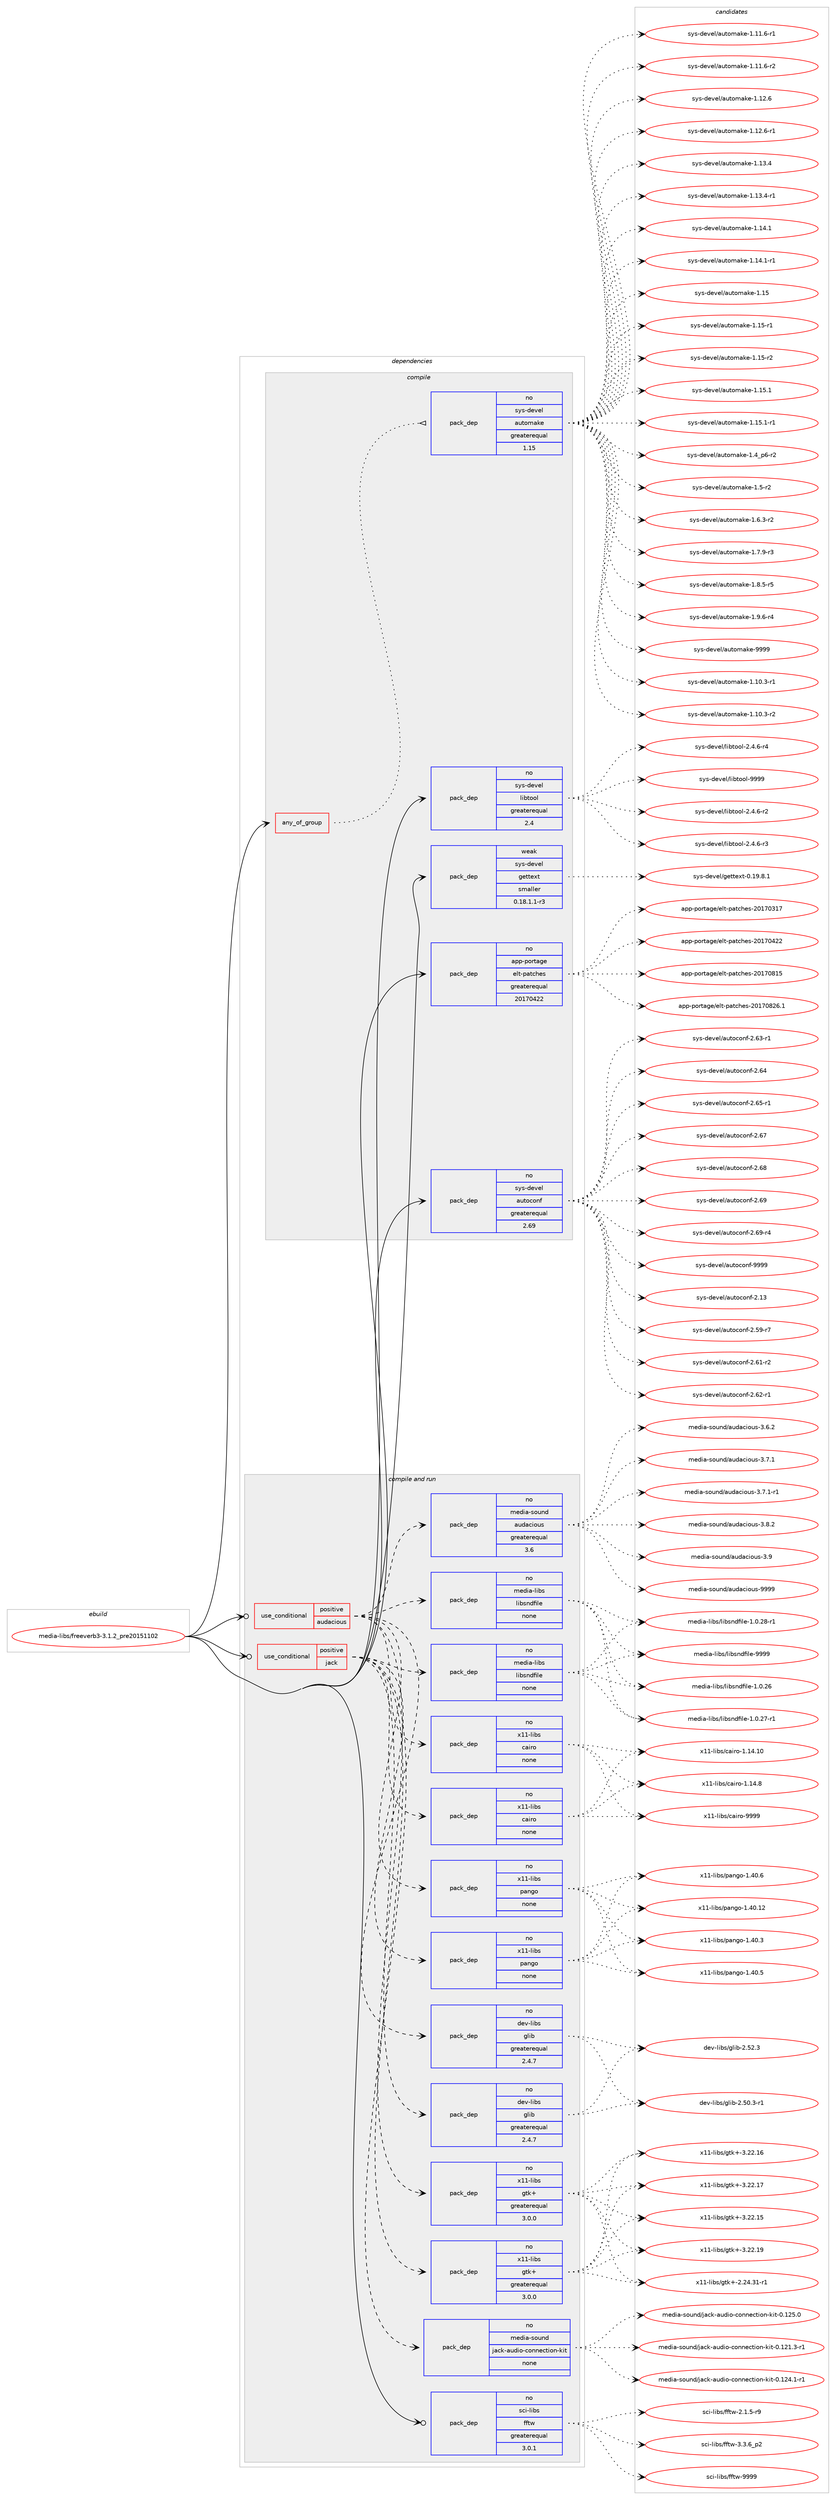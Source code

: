 digraph prolog {

# *************
# Graph options
# *************

newrank=true;
concentrate=true;
compound=true;
graph [rankdir=LR,fontname=Helvetica,fontsize=10,ranksep=1.5];#, ranksep=2.5, nodesep=0.2];
edge  [arrowhead=vee];
node  [fontname=Helvetica,fontsize=10];

# **********
# The ebuild
# **********

subgraph cluster_leftcol {
color=gray;
rank=same;
label=<<i>ebuild</i>>;
id [label="media-libs/freeverb3-3.1.2_pre20151102", color=red, width=4, href="../media-libs/freeverb3-3.1.2_pre20151102.svg"];
}

# ****************
# The dependencies
# ****************

subgraph cluster_midcol {
color=gray;
label=<<i>dependencies</i>>;
subgraph cluster_compile {
fillcolor="#eeeeee";
style=filled;
label=<<i>compile</i>>;
subgraph any5389 {
dependency360358 [label=<<TABLE BORDER="0" CELLBORDER="1" CELLSPACING="0" CELLPADDING="4"><TR><TD CELLPADDING="10">any_of_group</TD></TR></TABLE>>, shape=none, color=red];subgraph pack265925 {
dependency360359 [label=<<TABLE BORDER="0" CELLBORDER="1" CELLSPACING="0" CELLPADDING="4" WIDTH="220"><TR><TD ROWSPAN="6" CELLPADDING="30">pack_dep</TD></TR><TR><TD WIDTH="110">no</TD></TR><TR><TD>sys-devel</TD></TR><TR><TD>automake</TD></TR><TR><TD>greaterequal</TD></TR><TR><TD>1.15</TD></TR></TABLE>>, shape=none, color=blue];
}
dependency360358:e -> dependency360359:w [weight=20,style="dotted",arrowhead="oinv"];
}
id:e -> dependency360358:w [weight=20,style="solid",arrowhead="vee"];
subgraph pack265926 {
dependency360360 [label=<<TABLE BORDER="0" CELLBORDER="1" CELLSPACING="0" CELLPADDING="4" WIDTH="220"><TR><TD ROWSPAN="6" CELLPADDING="30">pack_dep</TD></TR><TR><TD WIDTH="110">no</TD></TR><TR><TD>app-portage</TD></TR><TR><TD>elt-patches</TD></TR><TR><TD>greaterequal</TD></TR><TR><TD>20170422</TD></TR></TABLE>>, shape=none, color=blue];
}
id:e -> dependency360360:w [weight=20,style="solid",arrowhead="vee"];
subgraph pack265927 {
dependency360361 [label=<<TABLE BORDER="0" CELLBORDER="1" CELLSPACING="0" CELLPADDING="4" WIDTH="220"><TR><TD ROWSPAN="6" CELLPADDING="30">pack_dep</TD></TR><TR><TD WIDTH="110">no</TD></TR><TR><TD>sys-devel</TD></TR><TR><TD>autoconf</TD></TR><TR><TD>greaterequal</TD></TR><TR><TD>2.69</TD></TR></TABLE>>, shape=none, color=blue];
}
id:e -> dependency360361:w [weight=20,style="solid",arrowhead="vee"];
subgraph pack265928 {
dependency360362 [label=<<TABLE BORDER="0" CELLBORDER="1" CELLSPACING="0" CELLPADDING="4" WIDTH="220"><TR><TD ROWSPAN="6" CELLPADDING="30">pack_dep</TD></TR><TR><TD WIDTH="110">no</TD></TR><TR><TD>sys-devel</TD></TR><TR><TD>libtool</TD></TR><TR><TD>greaterequal</TD></TR><TR><TD>2.4</TD></TR></TABLE>>, shape=none, color=blue];
}
id:e -> dependency360362:w [weight=20,style="solid",arrowhead="vee"];
subgraph pack265929 {
dependency360363 [label=<<TABLE BORDER="0" CELLBORDER="1" CELLSPACING="0" CELLPADDING="4" WIDTH="220"><TR><TD ROWSPAN="6" CELLPADDING="30">pack_dep</TD></TR><TR><TD WIDTH="110">weak</TD></TR><TR><TD>sys-devel</TD></TR><TR><TD>gettext</TD></TR><TR><TD>smaller</TD></TR><TR><TD>0.18.1.1-r3</TD></TR></TABLE>>, shape=none, color=blue];
}
id:e -> dependency360363:w [weight=20,style="solid",arrowhead="vee"];
}
subgraph cluster_compileandrun {
fillcolor="#eeeeee";
style=filled;
label=<<i>compile and run</i>>;
subgraph cond88916 {
dependency360364 [label=<<TABLE BORDER="0" CELLBORDER="1" CELLSPACING="0" CELLPADDING="4"><TR><TD ROWSPAN="3" CELLPADDING="10">use_conditional</TD></TR><TR><TD>positive</TD></TR><TR><TD>audacious</TD></TR></TABLE>>, shape=none, color=red];
subgraph pack265930 {
dependency360365 [label=<<TABLE BORDER="0" CELLBORDER="1" CELLSPACING="0" CELLPADDING="4" WIDTH="220"><TR><TD ROWSPAN="6" CELLPADDING="30">pack_dep</TD></TR><TR><TD WIDTH="110">no</TD></TR><TR><TD>media-sound</TD></TR><TR><TD>audacious</TD></TR><TR><TD>greaterequal</TD></TR><TR><TD>3.6</TD></TR></TABLE>>, shape=none, color=blue];
}
dependency360364:e -> dependency360365:w [weight=20,style="dashed",arrowhead="vee"];
subgraph pack265931 {
dependency360366 [label=<<TABLE BORDER="0" CELLBORDER="1" CELLSPACING="0" CELLPADDING="4" WIDTH="220"><TR><TD ROWSPAN="6" CELLPADDING="30">pack_dep</TD></TR><TR><TD WIDTH="110">no</TD></TR><TR><TD>dev-libs</TD></TR><TR><TD>glib</TD></TR><TR><TD>greaterequal</TD></TR><TR><TD>2.4.7</TD></TR></TABLE>>, shape=none, color=blue];
}
dependency360364:e -> dependency360366:w [weight=20,style="dashed",arrowhead="vee"];
subgraph pack265932 {
dependency360367 [label=<<TABLE BORDER="0" CELLBORDER="1" CELLSPACING="0" CELLPADDING="4" WIDTH="220"><TR><TD ROWSPAN="6" CELLPADDING="30">pack_dep</TD></TR><TR><TD WIDTH="110">no</TD></TR><TR><TD>x11-libs</TD></TR><TR><TD>gtk+</TD></TR><TR><TD>greaterequal</TD></TR><TR><TD>3.0.0</TD></TR></TABLE>>, shape=none, color=blue];
}
dependency360364:e -> dependency360367:w [weight=20,style="dashed",arrowhead="vee"];
subgraph pack265933 {
dependency360368 [label=<<TABLE BORDER="0" CELLBORDER="1" CELLSPACING="0" CELLPADDING="4" WIDTH="220"><TR><TD ROWSPAN="6" CELLPADDING="30">pack_dep</TD></TR><TR><TD WIDTH="110">no</TD></TR><TR><TD>x11-libs</TD></TR><TR><TD>pango</TD></TR><TR><TD>none</TD></TR><TR><TD></TD></TR></TABLE>>, shape=none, color=blue];
}
dependency360364:e -> dependency360368:w [weight=20,style="dashed",arrowhead="vee"];
subgraph pack265934 {
dependency360369 [label=<<TABLE BORDER="0" CELLBORDER="1" CELLSPACING="0" CELLPADDING="4" WIDTH="220"><TR><TD ROWSPAN="6" CELLPADDING="30">pack_dep</TD></TR><TR><TD WIDTH="110">no</TD></TR><TR><TD>x11-libs</TD></TR><TR><TD>cairo</TD></TR><TR><TD>none</TD></TR><TR><TD></TD></TR></TABLE>>, shape=none, color=blue];
}
dependency360364:e -> dependency360369:w [weight=20,style="dashed",arrowhead="vee"];
subgraph pack265935 {
dependency360370 [label=<<TABLE BORDER="0" CELLBORDER="1" CELLSPACING="0" CELLPADDING="4" WIDTH="220"><TR><TD ROWSPAN="6" CELLPADDING="30">pack_dep</TD></TR><TR><TD WIDTH="110">no</TD></TR><TR><TD>media-libs</TD></TR><TR><TD>libsndfile</TD></TR><TR><TD>none</TD></TR><TR><TD></TD></TR></TABLE>>, shape=none, color=blue];
}
dependency360364:e -> dependency360370:w [weight=20,style="dashed",arrowhead="vee"];
}
id:e -> dependency360364:w [weight=20,style="solid",arrowhead="odotvee"];
subgraph cond88917 {
dependency360371 [label=<<TABLE BORDER="0" CELLBORDER="1" CELLSPACING="0" CELLPADDING="4"><TR><TD ROWSPAN="3" CELLPADDING="10">use_conditional</TD></TR><TR><TD>positive</TD></TR><TR><TD>jack</TD></TR></TABLE>>, shape=none, color=red];
subgraph pack265936 {
dependency360372 [label=<<TABLE BORDER="0" CELLBORDER="1" CELLSPACING="0" CELLPADDING="4" WIDTH="220"><TR><TD ROWSPAN="6" CELLPADDING="30">pack_dep</TD></TR><TR><TD WIDTH="110">no</TD></TR><TR><TD>media-sound</TD></TR><TR><TD>jack-audio-connection-kit</TD></TR><TR><TD>none</TD></TR><TR><TD></TD></TR></TABLE>>, shape=none, color=blue];
}
dependency360371:e -> dependency360372:w [weight=20,style="dashed",arrowhead="vee"];
subgraph pack265937 {
dependency360373 [label=<<TABLE BORDER="0" CELLBORDER="1" CELLSPACING="0" CELLPADDING="4" WIDTH="220"><TR><TD ROWSPAN="6" CELLPADDING="30">pack_dep</TD></TR><TR><TD WIDTH="110">no</TD></TR><TR><TD>dev-libs</TD></TR><TR><TD>glib</TD></TR><TR><TD>greaterequal</TD></TR><TR><TD>2.4.7</TD></TR></TABLE>>, shape=none, color=blue];
}
dependency360371:e -> dependency360373:w [weight=20,style="dashed",arrowhead="vee"];
subgraph pack265938 {
dependency360374 [label=<<TABLE BORDER="0" CELLBORDER="1" CELLSPACING="0" CELLPADDING="4" WIDTH="220"><TR><TD ROWSPAN="6" CELLPADDING="30">pack_dep</TD></TR><TR><TD WIDTH="110">no</TD></TR><TR><TD>x11-libs</TD></TR><TR><TD>gtk+</TD></TR><TR><TD>greaterequal</TD></TR><TR><TD>3.0.0</TD></TR></TABLE>>, shape=none, color=blue];
}
dependency360371:e -> dependency360374:w [weight=20,style="dashed",arrowhead="vee"];
subgraph pack265939 {
dependency360375 [label=<<TABLE BORDER="0" CELLBORDER="1" CELLSPACING="0" CELLPADDING="4" WIDTH="220"><TR><TD ROWSPAN="6" CELLPADDING="30">pack_dep</TD></TR><TR><TD WIDTH="110">no</TD></TR><TR><TD>x11-libs</TD></TR><TR><TD>pango</TD></TR><TR><TD>none</TD></TR><TR><TD></TD></TR></TABLE>>, shape=none, color=blue];
}
dependency360371:e -> dependency360375:w [weight=20,style="dashed",arrowhead="vee"];
subgraph pack265940 {
dependency360376 [label=<<TABLE BORDER="0" CELLBORDER="1" CELLSPACING="0" CELLPADDING="4" WIDTH="220"><TR><TD ROWSPAN="6" CELLPADDING="30">pack_dep</TD></TR><TR><TD WIDTH="110">no</TD></TR><TR><TD>x11-libs</TD></TR><TR><TD>cairo</TD></TR><TR><TD>none</TD></TR><TR><TD></TD></TR></TABLE>>, shape=none, color=blue];
}
dependency360371:e -> dependency360376:w [weight=20,style="dashed",arrowhead="vee"];
subgraph pack265941 {
dependency360377 [label=<<TABLE BORDER="0" CELLBORDER="1" CELLSPACING="0" CELLPADDING="4" WIDTH="220"><TR><TD ROWSPAN="6" CELLPADDING="30">pack_dep</TD></TR><TR><TD WIDTH="110">no</TD></TR><TR><TD>media-libs</TD></TR><TR><TD>libsndfile</TD></TR><TR><TD>none</TD></TR><TR><TD></TD></TR></TABLE>>, shape=none, color=blue];
}
dependency360371:e -> dependency360377:w [weight=20,style="dashed",arrowhead="vee"];
}
id:e -> dependency360371:w [weight=20,style="solid",arrowhead="odotvee"];
subgraph pack265942 {
dependency360378 [label=<<TABLE BORDER="0" CELLBORDER="1" CELLSPACING="0" CELLPADDING="4" WIDTH="220"><TR><TD ROWSPAN="6" CELLPADDING="30">pack_dep</TD></TR><TR><TD WIDTH="110">no</TD></TR><TR><TD>sci-libs</TD></TR><TR><TD>fftw</TD></TR><TR><TD>greaterequal</TD></TR><TR><TD>3.0.1</TD></TR></TABLE>>, shape=none, color=blue];
}
id:e -> dependency360378:w [weight=20,style="solid",arrowhead="odotvee"];
}
subgraph cluster_run {
fillcolor="#eeeeee";
style=filled;
label=<<i>run</i>>;
}
}

# **************
# The candidates
# **************

subgraph cluster_choices {
rank=same;
color=gray;
label=<<i>candidates</i>>;

subgraph choice265925 {
color=black;
nodesep=1;
choice11512111545100101118101108479711711611110997107101454946494846514511449 [label="sys-devel/automake-1.10.3-r1", color=red, width=4,href="../sys-devel/automake-1.10.3-r1.svg"];
choice11512111545100101118101108479711711611110997107101454946494846514511450 [label="sys-devel/automake-1.10.3-r2", color=red, width=4,href="../sys-devel/automake-1.10.3-r2.svg"];
choice11512111545100101118101108479711711611110997107101454946494946544511449 [label="sys-devel/automake-1.11.6-r1", color=red, width=4,href="../sys-devel/automake-1.11.6-r1.svg"];
choice11512111545100101118101108479711711611110997107101454946494946544511450 [label="sys-devel/automake-1.11.6-r2", color=red, width=4,href="../sys-devel/automake-1.11.6-r2.svg"];
choice1151211154510010111810110847971171161111099710710145494649504654 [label="sys-devel/automake-1.12.6", color=red, width=4,href="../sys-devel/automake-1.12.6.svg"];
choice11512111545100101118101108479711711611110997107101454946495046544511449 [label="sys-devel/automake-1.12.6-r1", color=red, width=4,href="../sys-devel/automake-1.12.6-r1.svg"];
choice1151211154510010111810110847971171161111099710710145494649514652 [label="sys-devel/automake-1.13.4", color=red, width=4,href="../sys-devel/automake-1.13.4.svg"];
choice11512111545100101118101108479711711611110997107101454946495146524511449 [label="sys-devel/automake-1.13.4-r1", color=red, width=4,href="../sys-devel/automake-1.13.4-r1.svg"];
choice1151211154510010111810110847971171161111099710710145494649524649 [label="sys-devel/automake-1.14.1", color=red, width=4,href="../sys-devel/automake-1.14.1.svg"];
choice11512111545100101118101108479711711611110997107101454946495246494511449 [label="sys-devel/automake-1.14.1-r1", color=red, width=4,href="../sys-devel/automake-1.14.1-r1.svg"];
choice115121115451001011181011084797117116111109971071014549464953 [label="sys-devel/automake-1.15", color=red, width=4,href="../sys-devel/automake-1.15.svg"];
choice1151211154510010111810110847971171161111099710710145494649534511449 [label="sys-devel/automake-1.15-r1", color=red, width=4,href="../sys-devel/automake-1.15-r1.svg"];
choice1151211154510010111810110847971171161111099710710145494649534511450 [label="sys-devel/automake-1.15-r2", color=red, width=4,href="../sys-devel/automake-1.15-r2.svg"];
choice1151211154510010111810110847971171161111099710710145494649534649 [label="sys-devel/automake-1.15.1", color=red, width=4,href="../sys-devel/automake-1.15.1.svg"];
choice11512111545100101118101108479711711611110997107101454946495346494511449 [label="sys-devel/automake-1.15.1-r1", color=red, width=4,href="../sys-devel/automake-1.15.1-r1.svg"];
choice115121115451001011181011084797117116111109971071014549465295112544511450 [label="sys-devel/automake-1.4_p6-r2", color=red, width=4,href="../sys-devel/automake-1.4_p6-r2.svg"];
choice11512111545100101118101108479711711611110997107101454946534511450 [label="sys-devel/automake-1.5-r2", color=red, width=4,href="../sys-devel/automake-1.5-r2.svg"];
choice115121115451001011181011084797117116111109971071014549465446514511450 [label="sys-devel/automake-1.6.3-r2", color=red, width=4,href="../sys-devel/automake-1.6.3-r2.svg"];
choice115121115451001011181011084797117116111109971071014549465546574511451 [label="sys-devel/automake-1.7.9-r3", color=red, width=4,href="../sys-devel/automake-1.7.9-r3.svg"];
choice115121115451001011181011084797117116111109971071014549465646534511453 [label="sys-devel/automake-1.8.5-r5", color=red, width=4,href="../sys-devel/automake-1.8.5-r5.svg"];
choice115121115451001011181011084797117116111109971071014549465746544511452 [label="sys-devel/automake-1.9.6-r4", color=red, width=4,href="../sys-devel/automake-1.9.6-r4.svg"];
choice115121115451001011181011084797117116111109971071014557575757 [label="sys-devel/automake-9999", color=red, width=4,href="../sys-devel/automake-9999.svg"];
dependency360359:e -> choice11512111545100101118101108479711711611110997107101454946494846514511449:w [style=dotted,weight="100"];
dependency360359:e -> choice11512111545100101118101108479711711611110997107101454946494846514511450:w [style=dotted,weight="100"];
dependency360359:e -> choice11512111545100101118101108479711711611110997107101454946494946544511449:w [style=dotted,weight="100"];
dependency360359:e -> choice11512111545100101118101108479711711611110997107101454946494946544511450:w [style=dotted,weight="100"];
dependency360359:e -> choice1151211154510010111810110847971171161111099710710145494649504654:w [style=dotted,weight="100"];
dependency360359:e -> choice11512111545100101118101108479711711611110997107101454946495046544511449:w [style=dotted,weight="100"];
dependency360359:e -> choice1151211154510010111810110847971171161111099710710145494649514652:w [style=dotted,weight="100"];
dependency360359:e -> choice11512111545100101118101108479711711611110997107101454946495146524511449:w [style=dotted,weight="100"];
dependency360359:e -> choice1151211154510010111810110847971171161111099710710145494649524649:w [style=dotted,weight="100"];
dependency360359:e -> choice11512111545100101118101108479711711611110997107101454946495246494511449:w [style=dotted,weight="100"];
dependency360359:e -> choice115121115451001011181011084797117116111109971071014549464953:w [style=dotted,weight="100"];
dependency360359:e -> choice1151211154510010111810110847971171161111099710710145494649534511449:w [style=dotted,weight="100"];
dependency360359:e -> choice1151211154510010111810110847971171161111099710710145494649534511450:w [style=dotted,weight="100"];
dependency360359:e -> choice1151211154510010111810110847971171161111099710710145494649534649:w [style=dotted,weight="100"];
dependency360359:e -> choice11512111545100101118101108479711711611110997107101454946495346494511449:w [style=dotted,weight="100"];
dependency360359:e -> choice115121115451001011181011084797117116111109971071014549465295112544511450:w [style=dotted,weight="100"];
dependency360359:e -> choice11512111545100101118101108479711711611110997107101454946534511450:w [style=dotted,weight="100"];
dependency360359:e -> choice115121115451001011181011084797117116111109971071014549465446514511450:w [style=dotted,weight="100"];
dependency360359:e -> choice115121115451001011181011084797117116111109971071014549465546574511451:w [style=dotted,weight="100"];
dependency360359:e -> choice115121115451001011181011084797117116111109971071014549465646534511453:w [style=dotted,weight="100"];
dependency360359:e -> choice115121115451001011181011084797117116111109971071014549465746544511452:w [style=dotted,weight="100"];
dependency360359:e -> choice115121115451001011181011084797117116111109971071014557575757:w [style=dotted,weight="100"];
}
subgraph choice265926 {
color=black;
nodesep=1;
choice97112112451121111141169710310147101108116451129711699104101115455048495548514955 [label="app-portage/elt-patches-20170317", color=red, width=4,href="../app-portage/elt-patches-20170317.svg"];
choice97112112451121111141169710310147101108116451129711699104101115455048495548525050 [label="app-portage/elt-patches-20170422", color=red, width=4,href="../app-portage/elt-patches-20170422.svg"];
choice97112112451121111141169710310147101108116451129711699104101115455048495548564953 [label="app-portage/elt-patches-20170815", color=red, width=4,href="../app-portage/elt-patches-20170815.svg"];
choice971121124511211111411697103101471011081164511297116991041011154550484955485650544649 [label="app-portage/elt-patches-20170826.1", color=red, width=4,href="../app-portage/elt-patches-20170826.1.svg"];
dependency360360:e -> choice97112112451121111141169710310147101108116451129711699104101115455048495548514955:w [style=dotted,weight="100"];
dependency360360:e -> choice97112112451121111141169710310147101108116451129711699104101115455048495548525050:w [style=dotted,weight="100"];
dependency360360:e -> choice97112112451121111141169710310147101108116451129711699104101115455048495548564953:w [style=dotted,weight="100"];
dependency360360:e -> choice971121124511211111411697103101471011081164511297116991041011154550484955485650544649:w [style=dotted,weight="100"];
}
subgraph choice265927 {
color=black;
nodesep=1;
choice115121115451001011181011084797117116111991111101024550464951 [label="sys-devel/autoconf-2.13", color=red, width=4,href="../sys-devel/autoconf-2.13.svg"];
choice1151211154510010111810110847971171161119911111010245504653574511455 [label="sys-devel/autoconf-2.59-r7", color=red, width=4,href="../sys-devel/autoconf-2.59-r7.svg"];
choice1151211154510010111810110847971171161119911111010245504654494511450 [label="sys-devel/autoconf-2.61-r2", color=red, width=4,href="../sys-devel/autoconf-2.61-r2.svg"];
choice1151211154510010111810110847971171161119911111010245504654504511449 [label="sys-devel/autoconf-2.62-r1", color=red, width=4,href="../sys-devel/autoconf-2.62-r1.svg"];
choice1151211154510010111810110847971171161119911111010245504654514511449 [label="sys-devel/autoconf-2.63-r1", color=red, width=4,href="../sys-devel/autoconf-2.63-r1.svg"];
choice115121115451001011181011084797117116111991111101024550465452 [label="sys-devel/autoconf-2.64", color=red, width=4,href="../sys-devel/autoconf-2.64.svg"];
choice1151211154510010111810110847971171161119911111010245504654534511449 [label="sys-devel/autoconf-2.65-r1", color=red, width=4,href="../sys-devel/autoconf-2.65-r1.svg"];
choice115121115451001011181011084797117116111991111101024550465455 [label="sys-devel/autoconf-2.67", color=red, width=4,href="../sys-devel/autoconf-2.67.svg"];
choice115121115451001011181011084797117116111991111101024550465456 [label="sys-devel/autoconf-2.68", color=red, width=4,href="../sys-devel/autoconf-2.68.svg"];
choice115121115451001011181011084797117116111991111101024550465457 [label="sys-devel/autoconf-2.69", color=red, width=4,href="../sys-devel/autoconf-2.69.svg"];
choice1151211154510010111810110847971171161119911111010245504654574511452 [label="sys-devel/autoconf-2.69-r4", color=red, width=4,href="../sys-devel/autoconf-2.69-r4.svg"];
choice115121115451001011181011084797117116111991111101024557575757 [label="sys-devel/autoconf-9999", color=red, width=4,href="../sys-devel/autoconf-9999.svg"];
dependency360361:e -> choice115121115451001011181011084797117116111991111101024550464951:w [style=dotted,weight="100"];
dependency360361:e -> choice1151211154510010111810110847971171161119911111010245504653574511455:w [style=dotted,weight="100"];
dependency360361:e -> choice1151211154510010111810110847971171161119911111010245504654494511450:w [style=dotted,weight="100"];
dependency360361:e -> choice1151211154510010111810110847971171161119911111010245504654504511449:w [style=dotted,weight="100"];
dependency360361:e -> choice1151211154510010111810110847971171161119911111010245504654514511449:w [style=dotted,weight="100"];
dependency360361:e -> choice115121115451001011181011084797117116111991111101024550465452:w [style=dotted,weight="100"];
dependency360361:e -> choice1151211154510010111810110847971171161119911111010245504654534511449:w [style=dotted,weight="100"];
dependency360361:e -> choice115121115451001011181011084797117116111991111101024550465455:w [style=dotted,weight="100"];
dependency360361:e -> choice115121115451001011181011084797117116111991111101024550465456:w [style=dotted,weight="100"];
dependency360361:e -> choice115121115451001011181011084797117116111991111101024550465457:w [style=dotted,weight="100"];
dependency360361:e -> choice1151211154510010111810110847971171161119911111010245504654574511452:w [style=dotted,weight="100"];
dependency360361:e -> choice115121115451001011181011084797117116111991111101024557575757:w [style=dotted,weight="100"];
}
subgraph choice265928 {
color=black;
nodesep=1;
choice1151211154510010111810110847108105981161111111084550465246544511450 [label="sys-devel/libtool-2.4.6-r2", color=red, width=4,href="../sys-devel/libtool-2.4.6-r2.svg"];
choice1151211154510010111810110847108105981161111111084550465246544511451 [label="sys-devel/libtool-2.4.6-r3", color=red, width=4,href="../sys-devel/libtool-2.4.6-r3.svg"];
choice1151211154510010111810110847108105981161111111084550465246544511452 [label="sys-devel/libtool-2.4.6-r4", color=red, width=4,href="../sys-devel/libtool-2.4.6-r4.svg"];
choice1151211154510010111810110847108105981161111111084557575757 [label="sys-devel/libtool-9999", color=red, width=4,href="../sys-devel/libtool-9999.svg"];
dependency360362:e -> choice1151211154510010111810110847108105981161111111084550465246544511450:w [style=dotted,weight="100"];
dependency360362:e -> choice1151211154510010111810110847108105981161111111084550465246544511451:w [style=dotted,weight="100"];
dependency360362:e -> choice1151211154510010111810110847108105981161111111084550465246544511452:w [style=dotted,weight="100"];
dependency360362:e -> choice1151211154510010111810110847108105981161111111084557575757:w [style=dotted,weight="100"];
}
subgraph choice265929 {
color=black;
nodesep=1;
choice1151211154510010111810110847103101116116101120116454846495746564649 [label="sys-devel/gettext-0.19.8.1", color=red, width=4,href="../sys-devel/gettext-0.19.8.1.svg"];
dependency360363:e -> choice1151211154510010111810110847103101116116101120116454846495746564649:w [style=dotted,weight="100"];
}
subgraph choice265930 {
color=black;
nodesep=1;
choice109101100105974511511111711010047971171009799105111117115455146544650 [label="media-sound/audacious-3.6.2", color=red, width=4,href="../media-sound/audacious-3.6.2.svg"];
choice109101100105974511511111711010047971171009799105111117115455146554649 [label="media-sound/audacious-3.7.1", color=red, width=4,href="../media-sound/audacious-3.7.1.svg"];
choice1091011001059745115111117110100479711710097991051111171154551465546494511449 [label="media-sound/audacious-3.7.1-r1", color=red, width=4,href="../media-sound/audacious-3.7.1-r1.svg"];
choice109101100105974511511111711010047971171009799105111117115455146564650 [label="media-sound/audacious-3.8.2", color=red, width=4,href="../media-sound/audacious-3.8.2.svg"];
choice10910110010597451151111171101004797117100979910511111711545514657 [label="media-sound/audacious-3.9", color=red, width=4,href="../media-sound/audacious-3.9.svg"];
choice1091011001059745115111117110100479711710097991051111171154557575757 [label="media-sound/audacious-9999", color=red, width=4,href="../media-sound/audacious-9999.svg"];
dependency360365:e -> choice109101100105974511511111711010047971171009799105111117115455146544650:w [style=dotted,weight="100"];
dependency360365:e -> choice109101100105974511511111711010047971171009799105111117115455146554649:w [style=dotted,weight="100"];
dependency360365:e -> choice1091011001059745115111117110100479711710097991051111171154551465546494511449:w [style=dotted,weight="100"];
dependency360365:e -> choice109101100105974511511111711010047971171009799105111117115455146564650:w [style=dotted,weight="100"];
dependency360365:e -> choice10910110010597451151111171101004797117100979910511111711545514657:w [style=dotted,weight="100"];
dependency360365:e -> choice1091011001059745115111117110100479711710097991051111171154557575757:w [style=dotted,weight="100"];
}
subgraph choice265931 {
color=black;
nodesep=1;
choice10010111845108105981154710310810598455046534846514511449 [label="dev-libs/glib-2.50.3-r1", color=red, width=4,href="../dev-libs/glib-2.50.3-r1.svg"];
choice1001011184510810598115471031081059845504653504651 [label="dev-libs/glib-2.52.3", color=red, width=4,href="../dev-libs/glib-2.52.3.svg"];
dependency360366:e -> choice10010111845108105981154710310810598455046534846514511449:w [style=dotted,weight="100"];
dependency360366:e -> choice1001011184510810598115471031081059845504653504651:w [style=dotted,weight="100"];
}
subgraph choice265932 {
color=black;
nodesep=1;
choice12049494510810598115471031161074345504650524651494511449 [label="x11-libs/gtk+-2.24.31-r1", color=red, width=4,href="../x11-libs/gtk+-2.24.31-r1.svg"];
choice1204949451081059811547103116107434551465050464953 [label="x11-libs/gtk+-3.22.15", color=red, width=4,href="../x11-libs/gtk+-3.22.15.svg"];
choice1204949451081059811547103116107434551465050464954 [label="x11-libs/gtk+-3.22.16", color=red, width=4,href="../x11-libs/gtk+-3.22.16.svg"];
choice1204949451081059811547103116107434551465050464955 [label="x11-libs/gtk+-3.22.17", color=red, width=4,href="../x11-libs/gtk+-3.22.17.svg"];
choice1204949451081059811547103116107434551465050464957 [label="x11-libs/gtk+-3.22.19", color=red, width=4,href="../x11-libs/gtk+-3.22.19.svg"];
dependency360367:e -> choice12049494510810598115471031161074345504650524651494511449:w [style=dotted,weight="100"];
dependency360367:e -> choice1204949451081059811547103116107434551465050464953:w [style=dotted,weight="100"];
dependency360367:e -> choice1204949451081059811547103116107434551465050464954:w [style=dotted,weight="100"];
dependency360367:e -> choice1204949451081059811547103116107434551465050464955:w [style=dotted,weight="100"];
dependency360367:e -> choice1204949451081059811547103116107434551465050464957:w [style=dotted,weight="100"];
}
subgraph choice265933 {
color=black;
nodesep=1;
choice1204949451081059811547112971101031114549465248464950 [label="x11-libs/pango-1.40.12", color=red, width=4,href="../x11-libs/pango-1.40.12.svg"];
choice12049494510810598115471129711010311145494652484651 [label="x11-libs/pango-1.40.3", color=red, width=4,href="../x11-libs/pango-1.40.3.svg"];
choice12049494510810598115471129711010311145494652484653 [label="x11-libs/pango-1.40.5", color=red, width=4,href="../x11-libs/pango-1.40.5.svg"];
choice12049494510810598115471129711010311145494652484654 [label="x11-libs/pango-1.40.6", color=red, width=4,href="../x11-libs/pango-1.40.6.svg"];
dependency360368:e -> choice1204949451081059811547112971101031114549465248464950:w [style=dotted,weight="100"];
dependency360368:e -> choice12049494510810598115471129711010311145494652484651:w [style=dotted,weight="100"];
dependency360368:e -> choice12049494510810598115471129711010311145494652484653:w [style=dotted,weight="100"];
dependency360368:e -> choice12049494510810598115471129711010311145494652484654:w [style=dotted,weight="100"];
}
subgraph choice265934 {
color=black;
nodesep=1;
choice120494945108105981154799971051141114549464952464948 [label="x11-libs/cairo-1.14.10", color=red, width=4,href="../x11-libs/cairo-1.14.10.svg"];
choice1204949451081059811547999710511411145494649524656 [label="x11-libs/cairo-1.14.8", color=red, width=4,href="../x11-libs/cairo-1.14.8.svg"];
choice120494945108105981154799971051141114557575757 [label="x11-libs/cairo-9999", color=red, width=4,href="../x11-libs/cairo-9999.svg"];
dependency360369:e -> choice120494945108105981154799971051141114549464952464948:w [style=dotted,weight="100"];
dependency360369:e -> choice1204949451081059811547999710511411145494649524656:w [style=dotted,weight="100"];
dependency360369:e -> choice120494945108105981154799971051141114557575757:w [style=dotted,weight="100"];
}
subgraph choice265935 {
color=black;
nodesep=1;
choice109101100105974510810598115471081059811511010010210510810145494648465054 [label="media-libs/libsndfile-1.0.26", color=red, width=4,href="../media-libs/libsndfile-1.0.26.svg"];
choice1091011001059745108105981154710810598115110100102105108101454946484650554511449 [label="media-libs/libsndfile-1.0.27-r1", color=red, width=4,href="../media-libs/libsndfile-1.0.27-r1.svg"];
choice1091011001059745108105981154710810598115110100102105108101454946484650564511449 [label="media-libs/libsndfile-1.0.28-r1", color=red, width=4,href="../media-libs/libsndfile-1.0.28-r1.svg"];
choice10910110010597451081059811547108105981151101001021051081014557575757 [label="media-libs/libsndfile-9999", color=red, width=4,href="../media-libs/libsndfile-9999.svg"];
dependency360370:e -> choice109101100105974510810598115471081059811511010010210510810145494648465054:w [style=dotted,weight="100"];
dependency360370:e -> choice1091011001059745108105981154710810598115110100102105108101454946484650554511449:w [style=dotted,weight="100"];
dependency360370:e -> choice1091011001059745108105981154710810598115110100102105108101454946484650564511449:w [style=dotted,weight="100"];
dependency360370:e -> choice10910110010597451081059811547108105981151101001021051081014557575757:w [style=dotted,weight="100"];
}
subgraph choice265936 {
color=black;
nodesep=1;
choice109101100105974511511111711010047106979910745971171001051114599111110110101991161051111104510710511645484649504946514511449 [label="media-sound/jack-audio-connection-kit-0.121.3-r1", color=red, width=4,href="../media-sound/jack-audio-connection-kit-0.121.3-r1.svg"];
choice109101100105974511511111711010047106979910745971171001051114599111110110101991161051111104510710511645484649505246494511449 [label="media-sound/jack-audio-connection-kit-0.124.1-r1", color=red, width=4,href="../media-sound/jack-audio-connection-kit-0.124.1-r1.svg"];
choice10910110010597451151111171101004710697991074597117100105111459911111011010199116105111110451071051164548464950534648 [label="media-sound/jack-audio-connection-kit-0.125.0", color=red, width=4,href="../media-sound/jack-audio-connection-kit-0.125.0.svg"];
dependency360372:e -> choice109101100105974511511111711010047106979910745971171001051114599111110110101991161051111104510710511645484649504946514511449:w [style=dotted,weight="100"];
dependency360372:e -> choice109101100105974511511111711010047106979910745971171001051114599111110110101991161051111104510710511645484649505246494511449:w [style=dotted,weight="100"];
dependency360372:e -> choice10910110010597451151111171101004710697991074597117100105111459911111011010199116105111110451071051164548464950534648:w [style=dotted,weight="100"];
}
subgraph choice265937 {
color=black;
nodesep=1;
choice10010111845108105981154710310810598455046534846514511449 [label="dev-libs/glib-2.50.3-r1", color=red, width=4,href="../dev-libs/glib-2.50.3-r1.svg"];
choice1001011184510810598115471031081059845504653504651 [label="dev-libs/glib-2.52.3", color=red, width=4,href="../dev-libs/glib-2.52.3.svg"];
dependency360373:e -> choice10010111845108105981154710310810598455046534846514511449:w [style=dotted,weight="100"];
dependency360373:e -> choice1001011184510810598115471031081059845504653504651:w [style=dotted,weight="100"];
}
subgraph choice265938 {
color=black;
nodesep=1;
choice12049494510810598115471031161074345504650524651494511449 [label="x11-libs/gtk+-2.24.31-r1", color=red, width=4,href="../x11-libs/gtk+-2.24.31-r1.svg"];
choice1204949451081059811547103116107434551465050464953 [label="x11-libs/gtk+-3.22.15", color=red, width=4,href="../x11-libs/gtk+-3.22.15.svg"];
choice1204949451081059811547103116107434551465050464954 [label="x11-libs/gtk+-3.22.16", color=red, width=4,href="../x11-libs/gtk+-3.22.16.svg"];
choice1204949451081059811547103116107434551465050464955 [label="x11-libs/gtk+-3.22.17", color=red, width=4,href="../x11-libs/gtk+-3.22.17.svg"];
choice1204949451081059811547103116107434551465050464957 [label="x11-libs/gtk+-3.22.19", color=red, width=4,href="../x11-libs/gtk+-3.22.19.svg"];
dependency360374:e -> choice12049494510810598115471031161074345504650524651494511449:w [style=dotted,weight="100"];
dependency360374:e -> choice1204949451081059811547103116107434551465050464953:w [style=dotted,weight="100"];
dependency360374:e -> choice1204949451081059811547103116107434551465050464954:w [style=dotted,weight="100"];
dependency360374:e -> choice1204949451081059811547103116107434551465050464955:w [style=dotted,weight="100"];
dependency360374:e -> choice1204949451081059811547103116107434551465050464957:w [style=dotted,weight="100"];
}
subgraph choice265939 {
color=black;
nodesep=1;
choice1204949451081059811547112971101031114549465248464950 [label="x11-libs/pango-1.40.12", color=red, width=4,href="../x11-libs/pango-1.40.12.svg"];
choice12049494510810598115471129711010311145494652484651 [label="x11-libs/pango-1.40.3", color=red, width=4,href="../x11-libs/pango-1.40.3.svg"];
choice12049494510810598115471129711010311145494652484653 [label="x11-libs/pango-1.40.5", color=red, width=4,href="../x11-libs/pango-1.40.5.svg"];
choice12049494510810598115471129711010311145494652484654 [label="x11-libs/pango-1.40.6", color=red, width=4,href="../x11-libs/pango-1.40.6.svg"];
dependency360375:e -> choice1204949451081059811547112971101031114549465248464950:w [style=dotted,weight="100"];
dependency360375:e -> choice12049494510810598115471129711010311145494652484651:w [style=dotted,weight="100"];
dependency360375:e -> choice12049494510810598115471129711010311145494652484653:w [style=dotted,weight="100"];
dependency360375:e -> choice12049494510810598115471129711010311145494652484654:w [style=dotted,weight="100"];
}
subgraph choice265940 {
color=black;
nodesep=1;
choice120494945108105981154799971051141114549464952464948 [label="x11-libs/cairo-1.14.10", color=red, width=4,href="../x11-libs/cairo-1.14.10.svg"];
choice1204949451081059811547999710511411145494649524656 [label="x11-libs/cairo-1.14.8", color=red, width=4,href="../x11-libs/cairo-1.14.8.svg"];
choice120494945108105981154799971051141114557575757 [label="x11-libs/cairo-9999", color=red, width=4,href="../x11-libs/cairo-9999.svg"];
dependency360376:e -> choice120494945108105981154799971051141114549464952464948:w [style=dotted,weight="100"];
dependency360376:e -> choice1204949451081059811547999710511411145494649524656:w [style=dotted,weight="100"];
dependency360376:e -> choice120494945108105981154799971051141114557575757:w [style=dotted,weight="100"];
}
subgraph choice265941 {
color=black;
nodesep=1;
choice109101100105974510810598115471081059811511010010210510810145494648465054 [label="media-libs/libsndfile-1.0.26", color=red, width=4,href="../media-libs/libsndfile-1.0.26.svg"];
choice1091011001059745108105981154710810598115110100102105108101454946484650554511449 [label="media-libs/libsndfile-1.0.27-r1", color=red, width=4,href="../media-libs/libsndfile-1.0.27-r1.svg"];
choice1091011001059745108105981154710810598115110100102105108101454946484650564511449 [label="media-libs/libsndfile-1.0.28-r1", color=red, width=4,href="../media-libs/libsndfile-1.0.28-r1.svg"];
choice10910110010597451081059811547108105981151101001021051081014557575757 [label="media-libs/libsndfile-9999", color=red, width=4,href="../media-libs/libsndfile-9999.svg"];
dependency360377:e -> choice109101100105974510810598115471081059811511010010210510810145494648465054:w [style=dotted,weight="100"];
dependency360377:e -> choice1091011001059745108105981154710810598115110100102105108101454946484650554511449:w [style=dotted,weight="100"];
dependency360377:e -> choice1091011001059745108105981154710810598115110100102105108101454946484650564511449:w [style=dotted,weight="100"];
dependency360377:e -> choice10910110010597451081059811547108105981151101001021051081014557575757:w [style=dotted,weight="100"];
}
subgraph choice265942 {
color=black;
nodesep=1;
choice115991054510810598115471021021161194550464946534511457 [label="sci-libs/fftw-2.1.5-r9", color=red, width=4,href="../sci-libs/fftw-2.1.5-r9.svg"];
choice115991054510810598115471021021161194551465146549511250 [label="sci-libs/fftw-3.3.6_p2", color=red, width=4,href="../sci-libs/fftw-3.3.6_p2.svg"];
choice115991054510810598115471021021161194557575757 [label="sci-libs/fftw-9999", color=red, width=4,href="../sci-libs/fftw-9999.svg"];
dependency360378:e -> choice115991054510810598115471021021161194550464946534511457:w [style=dotted,weight="100"];
dependency360378:e -> choice115991054510810598115471021021161194551465146549511250:w [style=dotted,weight="100"];
dependency360378:e -> choice115991054510810598115471021021161194557575757:w [style=dotted,weight="100"];
}
}

}
